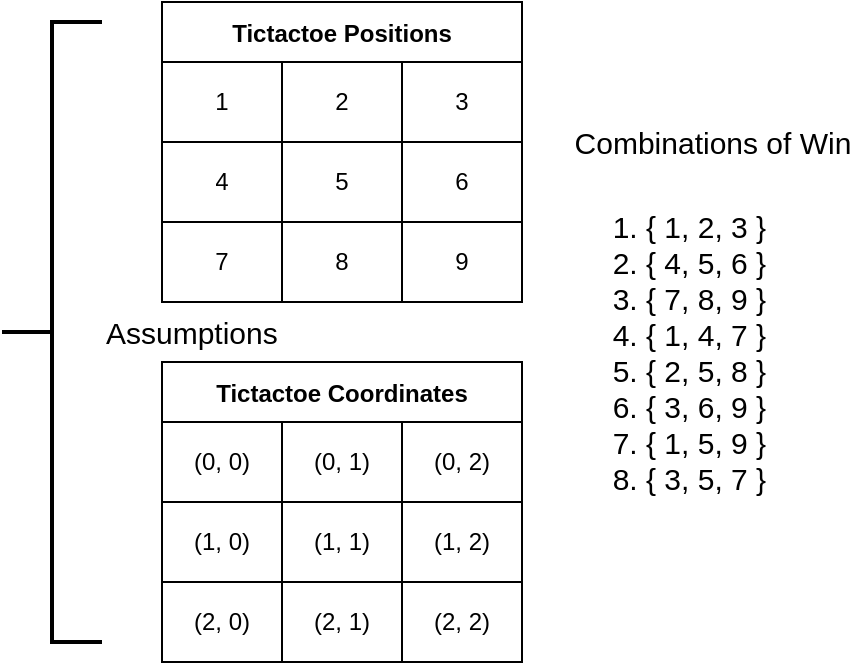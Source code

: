 <mxfile version="16.6.5" type="github">
  <diagram id="Jm9ShWo14vTPjUt2vofp" name="Page-1">
    <mxGraphModel dx="1422" dy="794" grid="1" gridSize="10" guides="1" tooltips="1" connect="1" arrows="1" fold="1" page="1" pageScale="1" pageWidth="827" pageHeight="1169" math="0" shadow="0">
      <root>
        <mxCell id="0" />
        <mxCell id="1" parent="0" />
        <mxCell id="ze8siH5GqVp8ohFetB75-1" value="Tictactoe Positions" style="shape=table;startSize=30;container=1;collapsible=0;childLayout=tableLayout;fontStyle=1;align=center;" vertex="1" parent="1">
          <mxGeometry x="320" y="210" width="180" height="150" as="geometry" />
        </mxCell>
        <mxCell id="ze8siH5GqVp8ohFetB75-2" value="" style="shape=tableRow;horizontal=0;startSize=0;swimlaneHead=0;swimlaneBody=0;top=0;left=0;bottom=0;right=0;collapsible=0;dropTarget=0;fillColor=none;points=[[0,0.5],[1,0.5]];portConstraint=eastwest;" vertex="1" parent="ze8siH5GqVp8ohFetB75-1">
          <mxGeometry y="30" width="180" height="40" as="geometry" />
        </mxCell>
        <mxCell id="ze8siH5GqVp8ohFetB75-3" value="1" style="shape=partialRectangle;html=1;whiteSpace=wrap;connectable=0;fillColor=none;top=0;left=0;bottom=0;right=0;overflow=hidden;" vertex="1" parent="ze8siH5GqVp8ohFetB75-2">
          <mxGeometry width="60" height="40" as="geometry">
            <mxRectangle width="60" height="40" as="alternateBounds" />
          </mxGeometry>
        </mxCell>
        <mxCell id="ze8siH5GqVp8ohFetB75-4" value="2" style="shape=partialRectangle;html=1;whiteSpace=wrap;connectable=0;fillColor=none;top=0;left=0;bottom=0;right=0;overflow=hidden;" vertex="1" parent="ze8siH5GqVp8ohFetB75-2">
          <mxGeometry x="60" width="60" height="40" as="geometry">
            <mxRectangle width="60" height="40" as="alternateBounds" />
          </mxGeometry>
        </mxCell>
        <mxCell id="ze8siH5GqVp8ohFetB75-5" value="3" style="shape=partialRectangle;html=1;whiteSpace=wrap;connectable=0;fillColor=none;top=0;left=0;bottom=0;right=0;overflow=hidden;" vertex="1" parent="ze8siH5GqVp8ohFetB75-2">
          <mxGeometry x="120" width="60" height="40" as="geometry">
            <mxRectangle width="60" height="40" as="alternateBounds" />
          </mxGeometry>
        </mxCell>
        <mxCell id="ze8siH5GqVp8ohFetB75-6" value="" style="shape=tableRow;horizontal=0;startSize=0;swimlaneHead=0;swimlaneBody=0;top=0;left=0;bottom=0;right=0;collapsible=0;dropTarget=0;fillColor=none;points=[[0,0.5],[1,0.5]];portConstraint=eastwest;" vertex="1" parent="ze8siH5GqVp8ohFetB75-1">
          <mxGeometry y="70" width="180" height="40" as="geometry" />
        </mxCell>
        <mxCell id="ze8siH5GqVp8ohFetB75-7" value="4" style="shape=partialRectangle;html=1;whiteSpace=wrap;connectable=0;fillColor=none;top=0;left=0;bottom=0;right=0;overflow=hidden;" vertex="1" parent="ze8siH5GqVp8ohFetB75-6">
          <mxGeometry width="60" height="40" as="geometry">
            <mxRectangle width="60" height="40" as="alternateBounds" />
          </mxGeometry>
        </mxCell>
        <mxCell id="ze8siH5GqVp8ohFetB75-8" value="5" style="shape=partialRectangle;html=1;whiteSpace=wrap;connectable=0;fillColor=none;top=0;left=0;bottom=0;right=0;overflow=hidden;" vertex="1" parent="ze8siH5GqVp8ohFetB75-6">
          <mxGeometry x="60" width="60" height="40" as="geometry">
            <mxRectangle width="60" height="40" as="alternateBounds" />
          </mxGeometry>
        </mxCell>
        <mxCell id="ze8siH5GqVp8ohFetB75-9" value="6" style="shape=partialRectangle;html=1;whiteSpace=wrap;connectable=0;fillColor=none;top=0;left=0;bottom=0;right=0;overflow=hidden;" vertex="1" parent="ze8siH5GqVp8ohFetB75-6">
          <mxGeometry x="120" width="60" height="40" as="geometry">
            <mxRectangle width="60" height="40" as="alternateBounds" />
          </mxGeometry>
        </mxCell>
        <mxCell id="ze8siH5GqVp8ohFetB75-10" value="" style="shape=tableRow;horizontal=0;startSize=0;swimlaneHead=0;swimlaneBody=0;top=0;left=0;bottom=0;right=0;collapsible=0;dropTarget=0;fillColor=none;points=[[0,0.5],[1,0.5]];portConstraint=eastwest;" vertex="1" parent="ze8siH5GqVp8ohFetB75-1">
          <mxGeometry y="110" width="180" height="40" as="geometry" />
        </mxCell>
        <mxCell id="ze8siH5GqVp8ohFetB75-11" value="7" style="shape=partialRectangle;html=1;whiteSpace=wrap;connectable=0;fillColor=none;top=0;left=0;bottom=0;right=0;overflow=hidden;" vertex="1" parent="ze8siH5GqVp8ohFetB75-10">
          <mxGeometry width="60" height="40" as="geometry">
            <mxRectangle width="60" height="40" as="alternateBounds" />
          </mxGeometry>
        </mxCell>
        <mxCell id="ze8siH5GqVp8ohFetB75-12" value="8" style="shape=partialRectangle;html=1;whiteSpace=wrap;connectable=0;fillColor=none;top=0;left=0;bottom=0;right=0;overflow=hidden;" vertex="1" parent="ze8siH5GqVp8ohFetB75-10">
          <mxGeometry x="60" width="60" height="40" as="geometry">
            <mxRectangle width="60" height="40" as="alternateBounds" />
          </mxGeometry>
        </mxCell>
        <mxCell id="ze8siH5GqVp8ohFetB75-13" value="9" style="shape=partialRectangle;html=1;whiteSpace=wrap;connectable=0;fillColor=none;top=0;left=0;bottom=0;right=0;overflow=hidden;" vertex="1" parent="ze8siH5GqVp8ohFetB75-10">
          <mxGeometry x="120" width="60" height="40" as="geometry">
            <mxRectangle width="60" height="40" as="alternateBounds" />
          </mxGeometry>
        </mxCell>
        <mxCell id="ze8siH5GqVp8ohFetB75-14" value="&lt;ol style=&quot;font-size: 15px;&quot;&gt;&lt;li style=&quot;font-size: 15px;&quot;&gt;{ 1, 2, 3 }&lt;/li&gt;&lt;li style=&quot;font-size: 15px;&quot;&gt;{ 4, 5, 6 }&lt;/li&gt;&lt;li style=&quot;font-size: 15px;&quot;&gt;{ 7, 8, 9 }&lt;/li&gt;&lt;li style=&quot;font-size: 15px;&quot;&gt;{ 1, 4, 7 }&lt;br style=&quot;font-size: 15px;&quot;&gt;&lt;/li&gt;&lt;li style=&quot;font-size: 15px;&quot;&gt;{ 2, 5, 8 }&lt;br style=&quot;font-size: 15px;&quot;&gt;&lt;/li&gt;&lt;li style=&quot;font-size: 15px;&quot;&gt;{ 3, 6, 9 }&lt;br style=&quot;font-size: 15px;&quot;&gt;&lt;/li&gt;&lt;li style=&quot;font-size: 15px;&quot;&gt;{ 1, 5, 9 }&lt;br style=&quot;font-size: 15px;&quot;&gt;&lt;/li&gt;&lt;li style=&quot;font-size: 15px;&quot;&gt;{ 3, 5, 7 }&lt;br style=&quot;font-size: 15px;&quot;&gt;&lt;/li&gt;&lt;/ol&gt;" style="text;strokeColor=none;fillColor=none;html=1;whiteSpace=wrap;verticalAlign=middle;overflow=hidden;fontSize=15;" vertex="1" parent="1">
          <mxGeometry x="520" y="295" width="150" height="180" as="geometry" />
        </mxCell>
        <mxCell id="ze8siH5GqVp8ohFetB75-15" value="Combinations of Win" style="text;html=1;align=center;verticalAlign=middle;resizable=0;points=[];autosize=1;strokeColor=none;fillColor=none;fontSize=15;" vertex="1" parent="1">
          <mxGeometry x="520" y="270" width="150" height="20" as="geometry" />
        </mxCell>
        <mxCell id="ze8siH5GqVp8ohFetB75-16" value="Tictactoe Coordinates" style="shape=table;startSize=30;container=1;collapsible=0;childLayout=tableLayout;fontStyle=1;align=center;" vertex="1" parent="1">
          <mxGeometry x="320" y="390" width="180" height="150" as="geometry" />
        </mxCell>
        <mxCell id="ze8siH5GqVp8ohFetB75-17" value="" style="shape=tableRow;horizontal=0;startSize=0;swimlaneHead=0;swimlaneBody=0;top=0;left=0;bottom=0;right=0;collapsible=0;dropTarget=0;fillColor=none;points=[[0,0.5],[1,0.5]];portConstraint=eastwest;" vertex="1" parent="ze8siH5GqVp8ohFetB75-16">
          <mxGeometry y="30" width="180" height="40" as="geometry" />
        </mxCell>
        <mxCell id="ze8siH5GqVp8ohFetB75-18" value="(0, 0)" style="shape=partialRectangle;html=1;whiteSpace=wrap;connectable=0;fillColor=none;top=0;left=0;bottom=0;right=0;overflow=hidden;" vertex="1" parent="ze8siH5GqVp8ohFetB75-17">
          <mxGeometry width="60" height="40" as="geometry">
            <mxRectangle width="60" height="40" as="alternateBounds" />
          </mxGeometry>
        </mxCell>
        <mxCell id="ze8siH5GqVp8ohFetB75-19" value="(0, 1)" style="shape=partialRectangle;html=1;whiteSpace=wrap;connectable=0;fillColor=none;top=0;left=0;bottom=0;right=0;overflow=hidden;" vertex="1" parent="ze8siH5GqVp8ohFetB75-17">
          <mxGeometry x="60" width="60" height="40" as="geometry">
            <mxRectangle width="60" height="40" as="alternateBounds" />
          </mxGeometry>
        </mxCell>
        <mxCell id="ze8siH5GqVp8ohFetB75-20" value="(0, 2)" style="shape=partialRectangle;html=1;whiteSpace=wrap;connectable=0;fillColor=none;top=0;left=0;bottom=0;right=0;overflow=hidden;" vertex="1" parent="ze8siH5GqVp8ohFetB75-17">
          <mxGeometry x="120" width="60" height="40" as="geometry">
            <mxRectangle width="60" height="40" as="alternateBounds" />
          </mxGeometry>
        </mxCell>
        <mxCell id="ze8siH5GqVp8ohFetB75-21" value="" style="shape=tableRow;horizontal=0;startSize=0;swimlaneHead=0;swimlaneBody=0;top=0;left=0;bottom=0;right=0;collapsible=0;dropTarget=0;fillColor=none;points=[[0,0.5],[1,0.5]];portConstraint=eastwest;" vertex="1" parent="ze8siH5GqVp8ohFetB75-16">
          <mxGeometry y="70" width="180" height="40" as="geometry" />
        </mxCell>
        <mxCell id="ze8siH5GqVp8ohFetB75-22" value="(1, 0)" style="shape=partialRectangle;html=1;whiteSpace=wrap;connectable=0;fillColor=none;top=0;left=0;bottom=0;right=0;overflow=hidden;" vertex="1" parent="ze8siH5GqVp8ohFetB75-21">
          <mxGeometry width="60" height="40" as="geometry">
            <mxRectangle width="60" height="40" as="alternateBounds" />
          </mxGeometry>
        </mxCell>
        <mxCell id="ze8siH5GqVp8ohFetB75-23" value="(1, 1)" style="shape=partialRectangle;html=1;whiteSpace=wrap;connectable=0;fillColor=none;top=0;left=0;bottom=0;right=0;overflow=hidden;" vertex="1" parent="ze8siH5GqVp8ohFetB75-21">
          <mxGeometry x="60" width="60" height="40" as="geometry">
            <mxRectangle width="60" height="40" as="alternateBounds" />
          </mxGeometry>
        </mxCell>
        <mxCell id="ze8siH5GqVp8ohFetB75-24" value="(1, 2)" style="shape=partialRectangle;html=1;whiteSpace=wrap;connectable=0;fillColor=none;top=0;left=0;bottom=0;right=0;overflow=hidden;" vertex="1" parent="ze8siH5GqVp8ohFetB75-21">
          <mxGeometry x="120" width="60" height="40" as="geometry">
            <mxRectangle width="60" height="40" as="alternateBounds" />
          </mxGeometry>
        </mxCell>
        <mxCell id="ze8siH5GqVp8ohFetB75-25" value="" style="shape=tableRow;horizontal=0;startSize=0;swimlaneHead=0;swimlaneBody=0;top=0;left=0;bottom=0;right=0;collapsible=0;dropTarget=0;fillColor=none;points=[[0,0.5],[1,0.5]];portConstraint=eastwest;" vertex="1" parent="ze8siH5GqVp8ohFetB75-16">
          <mxGeometry y="110" width="180" height="40" as="geometry" />
        </mxCell>
        <mxCell id="ze8siH5GqVp8ohFetB75-26" value="(2, 0)" style="shape=partialRectangle;html=1;whiteSpace=wrap;connectable=0;fillColor=none;top=0;left=0;bottom=0;right=0;overflow=hidden;" vertex="1" parent="ze8siH5GqVp8ohFetB75-25">
          <mxGeometry width="60" height="40" as="geometry">
            <mxRectangle width="60" height="40" as="alternateBounds" />
          </mxGeometry>
        </mxCell>
        <mxCell id="ze8siH5GqVp8ohFetB75-27" value="(2, 1)" style="shape=partialRectangle;html=1;whiteSpace=wrap;connectable=0;fillColor=none;top=0;left=0;bottom=0;right=0;overflow=hidden;" vertex="1" parent="ze8siH5GqVp8ohFetB75-25">
          <mxGeometry x="60" width="60" height="40" as="geometry">
            <mxRectangle width="60" height="40" as="alternateBounds" />
          </mxGeometry>
        </mxCell>
        <mxCell id="ze8siH5GqVp8ohFetB75-28" value="(2, 2)" style="shape=partialRectangle;html=1;whiteSpace=wrap;connectable=0;fillColor=none;top=0;left=0;bottom=0;right=0;overflow=hidden;" vertex="1" parent="ze8siH5GqVp8ohFetB75-25">
          <mxGeometry x="120" width="60" height="40" as="geometry">
            <mxRectangle width="60" height="40" as="alternateBounds" />
          </mxGeometry>
        </mxCell>
        <mxCell id="ze8siH5GqVp8ohFetB75-30" value="Assumptions" style="strokeWidth=2;html=1;shape=mxgraph.flowchart.annotation_2;align=left;labelPosition=right;pointerEvents=1;fontSize=15;" vertex="1" parent="1">
          <mxGeometry x="240" y="220" width="50" height="310" as="geometry" />
        </mxCell>
      </root>
    </mxGraphModel>
  </diagram>
</mxfile>

